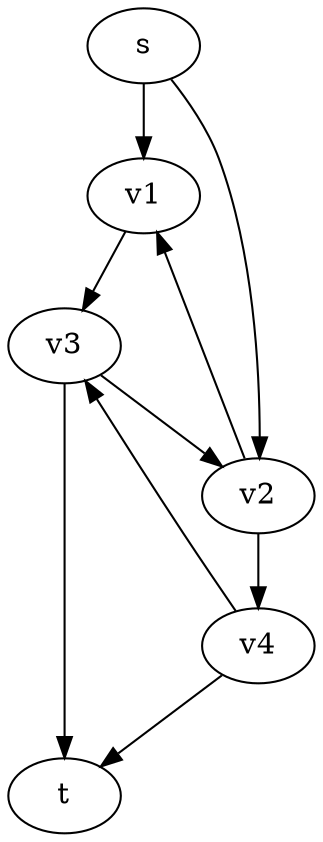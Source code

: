 digraph FLOW {
        s; t
        s -> v1[weight=16]
        s -> v2[weight=13]
        v1 -> v3[weight=12]
        v2 -> v1[weight=4]
        v2 -> v4[weight=14]
        v3 -> v2[weight=9]
        v3 -> t[weight=20]
        v4 -> v3[weight=7]
        v4 -> t[weight=4]
}